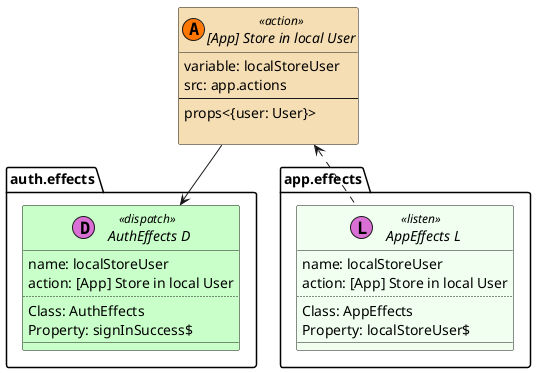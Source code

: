 @startuml [App] Store in local User

set namespaceSeparator ::
skinparam class {
    BackgroundColor<<listen>> HoneyDew
    BackgroundColor<<action>> Wheat
    BackgroundColor<<dispatch>> Technology
}

interface "[App] Store in local User" << (A,#FF7700) action >> {
            variable: localStoreUser
            src: app.actions
            --
            props<{user: User}>

        }

        
interface "auth.effects:: AuthEffects D" << (D,orchid) dispatch >> {
            name: localStoreUser
            action: [App] Store in local User
            ..
            Class: AuthEffects
Property: signInSuccess$
            __
        }
        "[App] Store in local User" -down-> "auth.effects:: AuthEffects D"

interface "app.effects:: AppEffects L" << (L,orchid) listen >> {
            name: localStoreUser
            action: [App] Store in local User
            ..
            Class: AppEffects
Property: localStoreUser$
            __
        }
        "[App] Store in local User" <.down. "app.effects:: AppEffects L"
 

@enduml